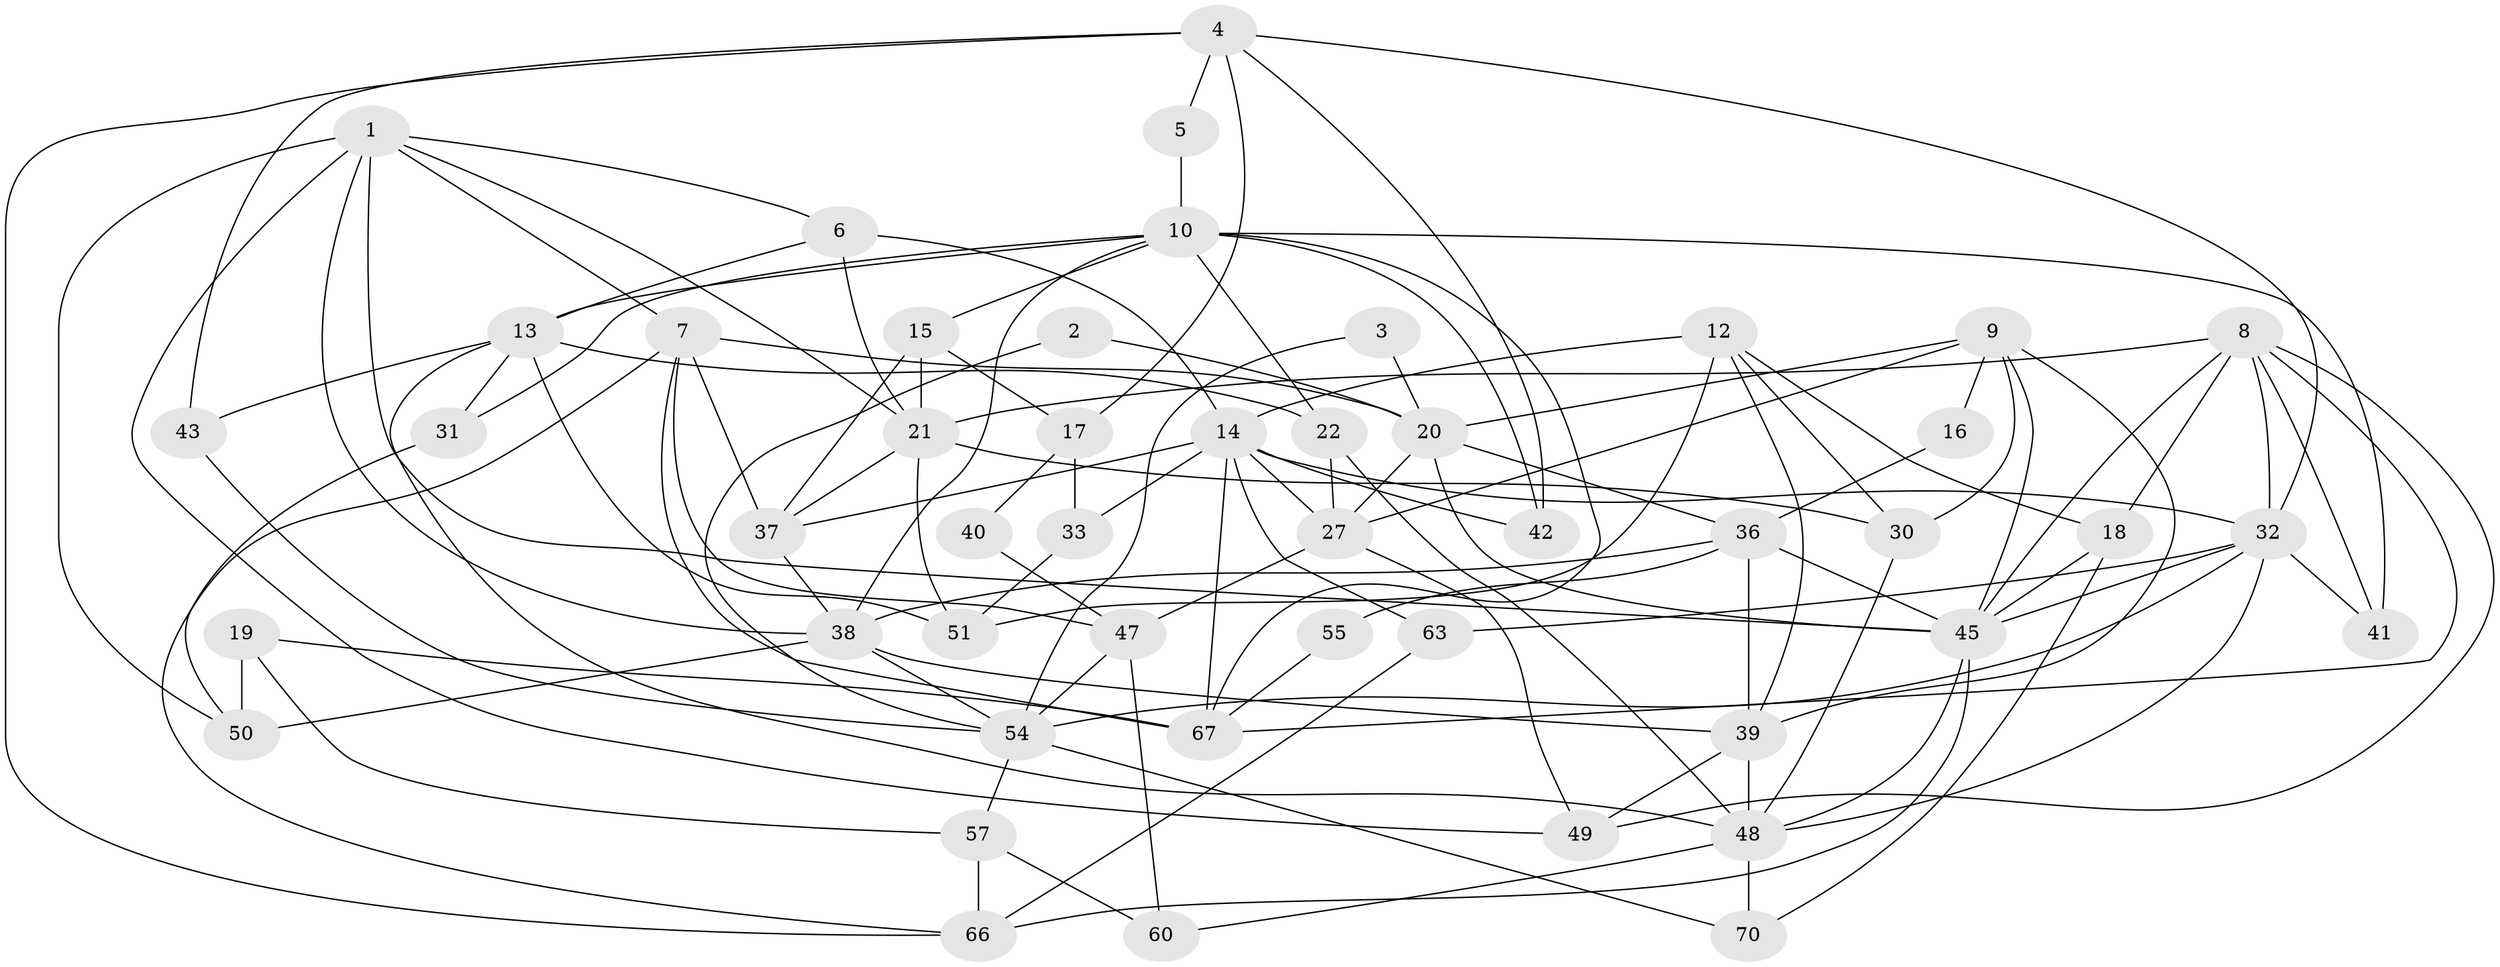 // Generated by graph-tools (version 1.1) at 2025/52/02/27/25 19:52:07]
// undirected, 48 vertices, 117 edges
graph export_dot {
graph [start="1"]
  node [color=gray90,style=filled];
  1 [super="+68"];
  2;
  3;
  4 [super="+65"];
  5;
  6 [super="+25"];
  7 [super="+71"];
  8 [super="+11"];
  9 [super="+44"];
  10 [super="+52"];
  12 [super="+24"];
  13 [super="+29"];
  14 [super="+28"];
  15;
  16;
  17 [super="+69"];
  18;
  19 [super="+23"];
  20 [super="+34"];
  21 [super="+35"];
  22 [super="+26"];
  27 [super="+53"];
  30;
  31;
  32 [super="+46"];
  33;
  36 [super="+59"];
  37 [super="+64"];
  38 [super="+56"];
  39 [super="+61"];
  40;
  41;
  42;
  43;
  45 [super="+73"];
  47 [super="+62"];
  48 [super="+58"];
  49;
  50;
  51;
  54 [super="+72"];
  55;
  57;
  60;
  63;
  66 [super="+75"];
  67 [super="+74"];
  70;
  1 -- 49;
  1 -- 6;
  1 -- 7;
  1 -- 50;
  1 -- 21;
  1 -- 38;
  1 -- 45;
  2 -- 54;
  2 -- 20;
  3 -- 54;
  3 -- 20;
  4 -- 43;
  4 -- 5;
  4 -- 32;
  4 -- 42;
  4 -- 66;
  4 -- 17;
  5 -- 10;
  6 -- 14;
  6 -- 21;
  6 -- 13;
  7 -- 47;
  7 -- 20;
  7 -- 66;
  7 -- 67;
  7 -- 37;
  8 -- 67;
  8 -- 18;
  8 -- 49;
  8 -- 32;
  8 -- 21;
  8 -- 41;
  8 -- 45;
  9 -- 16;
  9 -- 27;
  9 -- 45;
  9 -- 30;
  9 -- 39;
  9 -- 20;
  10 -- 38;
  10 -- 41;
  10 -- 42;
  10 -- 22;
  10 -- 31;
  10 -- 15;
  10 -- 67;
  10 -- 13;
  12 -- 51;
  12 -- 30;
  12 -- 18;
  12 -- 14;
  12 -- 39;
  13 -- 31;
  13 -- 22;
  13 -- 43;
  13 -- 51;
  13 -- 48;
  14 -- 27;
  14 -- 63;
  14 -- 33;
  14 -- 67 [weight=2];
  14 -- 42;
  14 -- 37;
  14 -- 32;
  15 -- 17;
  15 -- 21;
  15 -- 37;
  16 -- 36;
  17 -- 33 [weight=2];
  17 -- 40;
  18 -- 70;
  18 -- 45;
  19 -- 57;
  19 -- 67 [weight=2];
  19 -- 50;
  20 -- 36;
  20 -- 45 [weight=2];
  20 -- 27;
  21 -- 30;
  21 -- 37;
  21 -- 51;
  22 -- 48;
  22 -- 27;
  27 -- 49;
  27 -- 47;
  30 -- 48;
  31 -- 50;
  32 -- 48;
  32 -- 54;
  32 -- 45;
  32 -- 41;
  32 -- 63;
  33 -- 51;
  36 -- 45 [weight=2];
  36 -- 55;
  36 -- 39;
  36 -- 38;
  37 -- 38;
  38 -- 54;
  38 -- 39;
  38 -- 50;
  39 -- 49;
  39 -- 48;
  40 -- 47;
  43 -- 54;
  45 -- 66;
  45 -- 48;
  47 -- 54;
  47 -- 60;
  48 -- 70;
  48 -- 60;
  54 -- 70;
  54 -- 57;
  55 -- 67;
  57 -- 60;
  57 -- 66;
  63 -- 66;
}
